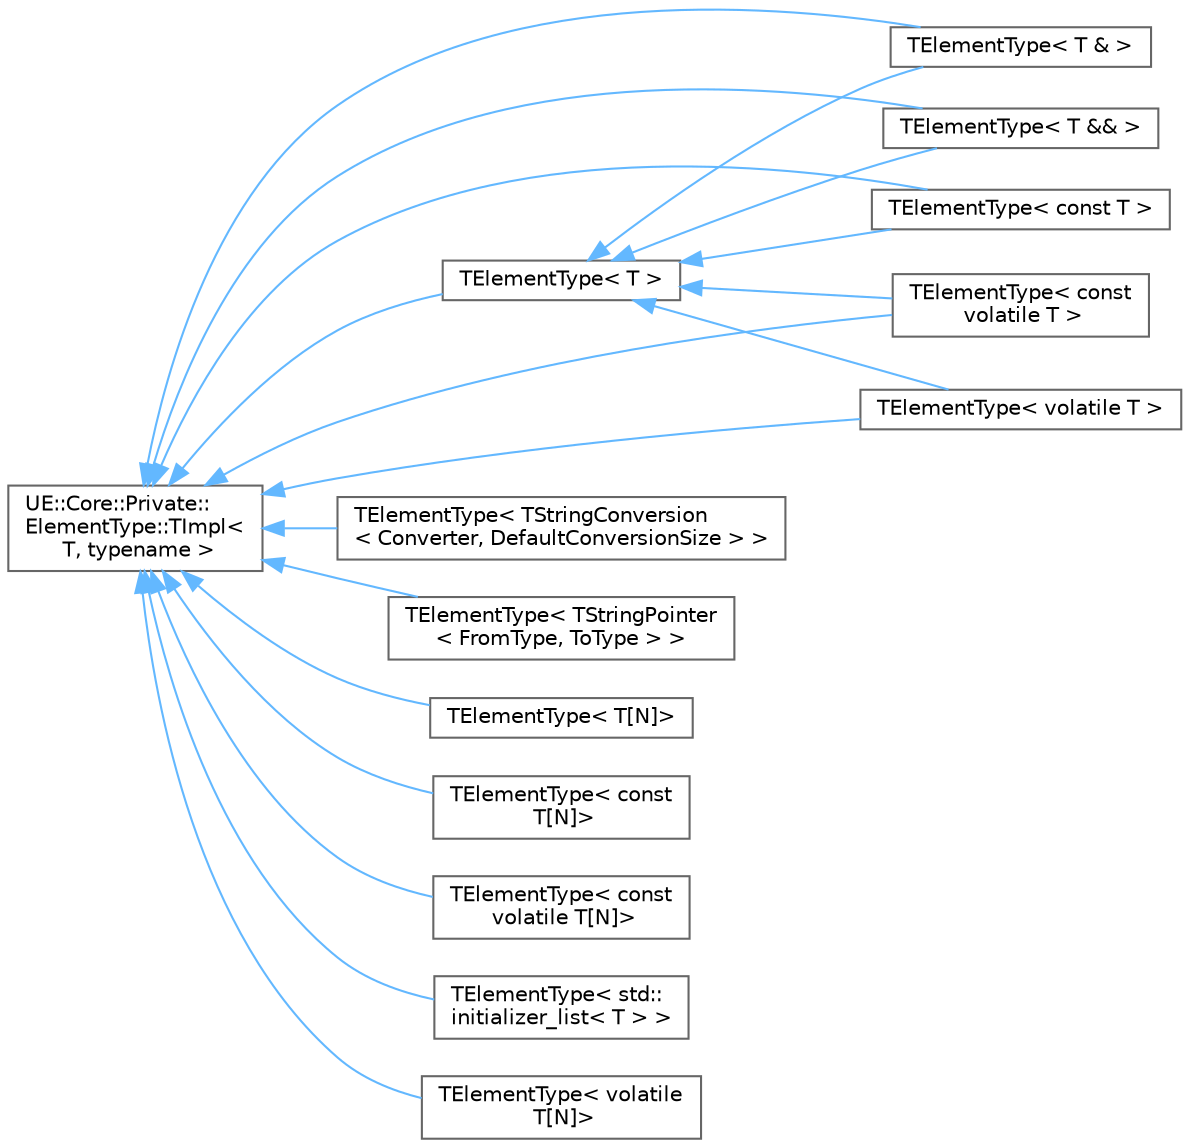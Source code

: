 digraph "Graphical Class Hierarchy"
{
 // INTERACTIVE_SVG=YES
 // LATEX_PDF_SIZE
  bgcolor="transparent";
  edge [fontname=Helvetica,fontsize=10,labelfontname=Helvetica,labelfontsize=10];
  node [fontname=Helvetica,fontsize=10,shape=box,height=0.2,width=0.4];
  rankdir="LR";
  Node0 [id="Node000000",label="UE::Core::Private::\lElementType::TImpl\<\l T, typename \>",height=0.2,width=0.4,color="grey40", fillcolor="white", style="filled",URL="$d4/d50/structUE_1_1Core_1_1Private_1_1ElementType_1_1TImpl.html",tooltip=" "];
  Node0 -> Node1 [id="edge9027_Node000000_Node000001",dir="back",color="steelblue1",style="solid",tooltip=" "];
  Node1 [id="Node000001",label="TElementType\< T & \>",height=0.2,width=0.4,color="grey40", fillcolor="white", style="filled",URL="$d8/d39/structTElementType_3_01T_01_6_01_4.html",tooltip=" "];
  Node0 -> Node3 [id="edge9028_Node000000_Node000003",dir="back",color="steelblue1",style="solid",tooltip=" "];
  Node3 [id="Node000003",label="TElementType\< T && \>",height=0.2,width=0.4,color="grey40", fillcolor="white", style="filled",URL="$d6/ddf/structTElementType_3_01T_01_6_6_01_4.html",tooltip=" "];
  Node0 -> Node7 [id="edge9029_Node000000_Node000007",dir="back",color="steelblue1",style="solid",tooltip=" "];
  Node7 [id="Node000007",label="TElementType\< TStringConversion\l\< Converter, DefaultConversionSize \> \>",height=0.2,width=0.4,color="grey40", fillcolor="white", style="filled",URL="$dc/d3d/structTElementType_3_01TStringConversion_3_01Converter_00_01DefaultConversionSize_01_4_01_4.html",tooltip=" "];
  Node0 -> Node8 [id="edge9030_Node000000_Node000008",dir="back",color="steelblue1",style="solid",tooltip=" "];
  Node8 [id="Node000008",label="TElementType\< TStringPointer\l\< FromType, ToType \> \>",height=0.2,width=0.4,color="grey40", fillcolor="white", style="filled",URL="$d3/d23/structTElementType_3_01TStringPointer_3_01FromType_00_01ToType_01_4_01_4.html",tooltip=" "];
  Node0 -> Node9 [id="edge9031_Node000000_Node000009",dir="back",color="steelblue1",style="solid",tooltip=" "];
  Node9 [id="Node000009",label="TElementType\< T[N]\>",height=0.2,width=0.4,color="grey40", fillcolor="white", style="filled",URL="$d1/d7c/structTElementType_3_01T_0fN_0e_4.html",tooltip="Specialization for C arrays."];
  Node0 -> Node4 [id="edge9032_Node000000_Node000004",dir="back",color="steelblue1",style="solid",tooltip=" "];
  Node4 [id="Node000004",label="TElementType\< const T \>",height=0.2,width=0.4,color="grey40", fillcolor="white", style="filled",URL="$d0/d87/structTElementType_3_01const_01T_01_4.html",tooltip=" "];
  Node0 -> Node10 [id="edge9033_Node000000_Node000010",dir="back",color="steelblue1",style="solid",tooltip=" "];
  Node10 [id="Node000010",label="TElementType\< const\l T[N]\>",height=0.2,width=0.4,color="grey40", fillcolor="white", style="filled",URL="$db/dab/structTElementType_3_01const_01T_0fN_0e_4.html",tooltip=" "];
  Node0 -> Node5 [id="edge9034_Node000000_Node000005",dir="back",color="steelblue1",style="solid",tooltip=" "];
  Node5 [id="Node000005",label="TElementType\< const\l volatile T \>",height=0.2,width=0.4,color="grey40", fillcolor="white", style="filled",URL="$d1/d54/structTElementType_3_01const_01volatile_01T_01_4.html",tooltip=" "];
  Node0 -> Node11 [id="edge9035_Node000000_Node000011",dir="back",color="steelblue1",style="solid",tooltip=" "];
  Node11 [id="Node000011",label="TElementType\< const\l volatile T[N]\>",height=0.2,width=0.4,color="grey40", fillcolor="white", style="filled",URL="$d2/d4a/structTElementType_3_01const_01volatile_01T_0fN_0e_4.html",tooltip=" "];
  Node0 -> Node12 [id="edge9036_Node000000_Node000012",dir="back",color="steelblue1",style="solid",tooltip=" "];
  Node12 [id="Node000012",label="TElementType\< std::\linitializer_list\< T \> \>",height=0.2,width=0.4,color="grey40", fillcolor="white", style="filled",URL="$dd/d4f/structTElementType_3_01std_1_1initializer__list_3_01T_01_4_01_4.html",tooltip="Specialization for initializer lists."];
  Node0 -> Node6 [id="edge9037_Node000000_Node000006",dir="back",color="steelblue1",style="solid",tooltip=" "];
  Node6 [id="Node000006",label="TElementType\< volatile T \>",height=0.2,width=0.4,color="grey40", fillcolor="white", style="filled",URL="$d7/ddc/structTElementType_3_01volatile_01T_01_4.html",tooltip=" "];
  Node0 -> Node13 [id="edge9038_Node000000_Node000013",dir="back",color="steelblue1",style="solid",tooltip=" "];
  Node13 [id="Node000013",label="TElementType\< volatile\l T[N]\>",height=0.2,width=0.4,color="grey40", fillcolor="white", style="filled",URL="$d2/d14/structTElementType_3_01volatile_01T_0fN_0e_4.html",tooltip=" "];
  Node0 -> Node2 [id="edge9039_Node000000_Node000002",dir="back",color="steelblue1",style="solid",tooltip=" "];
  Node2 [id="Node000002",label="TElementType\< T \>",height=0.2,width=0.4,color="grey40", fillcolor="white", style="filled",URL="$df/d97/structTElementType.html",tooltip="Traits class which gets the element type of a container."];
  Node2 -> Node1 [id="edge9040_Node000002_Node000001",dir="back",color="steelblue1",style="solid",tooltip=" "];
  Node2 -> Node3 [id="edge9041_Node000002_Node000003",dir="back",color="steelblue1",style="solid",tooltip=" "];
  Node2 -> Node4 [id="edge9042_Node000002_Node000004",dir="back",color="steelblue1",style="solid",tooltip=" "];
  Node2 -> Node5 [id="edge9043_Node000002_Node000005",dir="back",color="steelblue1",style="solid",tooltip=" "];
  Node2 -> Node6 [id="edge9044_Node000002_Node000006",dir="back",color="steelblue1",style="solid",tooltip=" "];
}
